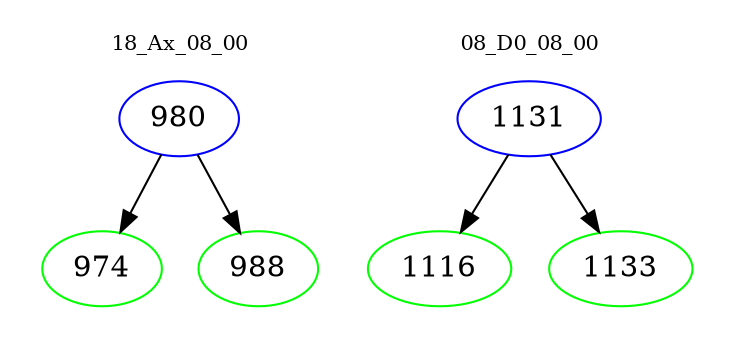 digraph{
subgraph cluster_0 {
color = white
label = "18_Ax_08_00";
fontsize=10;
T0_980 [label="980", color="blue"]
T0_980 -> T0_974 [color="black"]
T0_974 [label="974", color="green"]
T0_980 -> T0_988 [color="black"]
T0_988 [label="988", color="green"]
}
subgraph cluster_1 {
color = white
label = "08_D0_08_00";
fontsize=10;
T1_1131 [label="1131", color="blue"]
T1_1131 -> T1_1116 [color="black"]
T1_1116 [label="1116", color="green"]
T1_1131 -> T1_1133 [color="black"]
T1_1133 [label="1133", color="green"]
}
}
